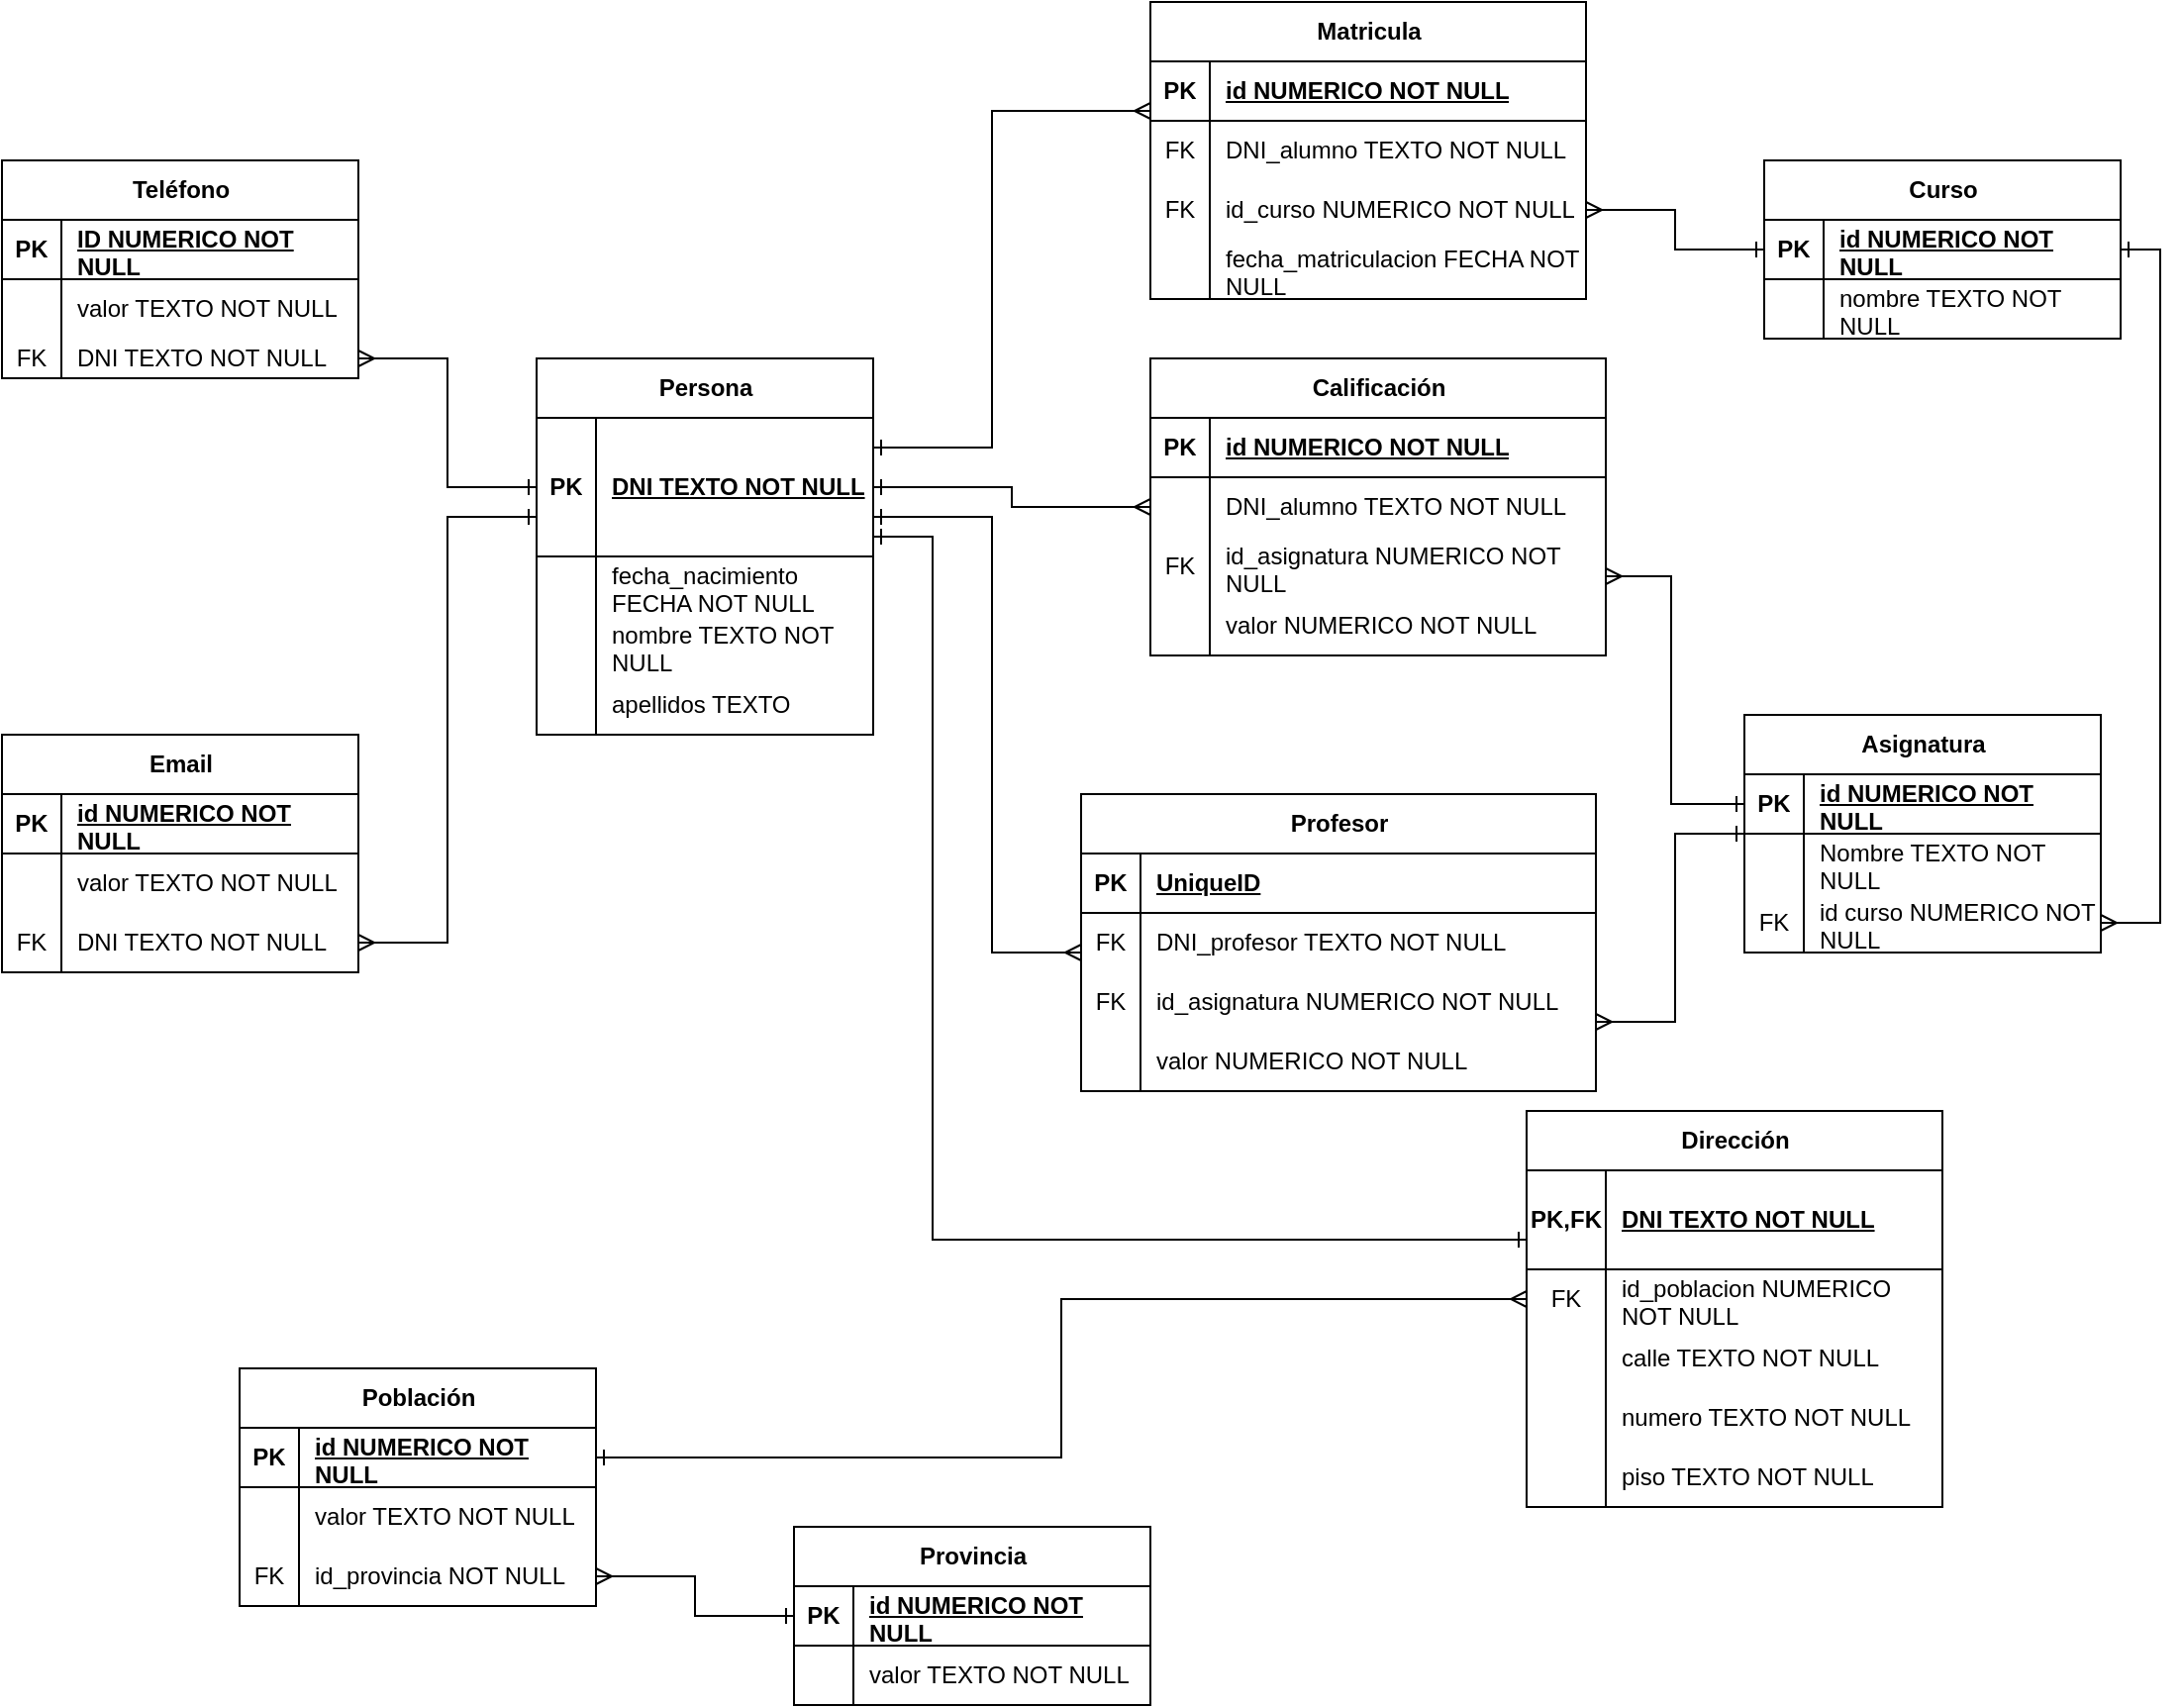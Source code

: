 <mxfile version="23.1.4" type="google">
  <diagram name="Pàgina-1" id="1iEWqrS3SpKNqaZQIR4n">
    <mxGraphModel grid="1" page="1" gridSize="10" guides="1" tooltips="1" connect="1" arrows="1" fold="1" pageScale="1" pageWidth="1169" pageHeight="1654" math="0" shadow="0">
      <root>
        <mxCell id="0" />
        <mxCell id="1" parent="0" />
        <mxCell id="Y_JMigy6bjbuMD9Wpj9m-1" value="Persona" style="shape=table;startSize=30;container=1;collapsible=1;childLayout=tableLayout;fixedRows=1;rowLines=0;fontStyle=1;align=center;resizeLast=1;html=1;" vertex="1" parent="1">
          <mxGeometry x="330" y="210" width="170" height="190" as="geometry" />
        </mxCell>
        <mxCell id="Y_JMigy6bjbuMD9Wpj9m-2" value="" style="shape=tableRow;horizontal=0;startSize=0;swimlaneHead=0;swimlaneBody=0;fillColor=none;collapsible=0;dropTarget=0;points=[[0,0.5],[1,0.5]];portConstraint=eastwest;top=0;left=0;right=0;bottom=1;" vertex="1" parent="Y_JMigy6bjbuMD9Wpj9m-1">
          <mxGeometry y="30" width="170" height="70" as="geometry" />
        </mxCell>
        <mxCell id="Y_JMigy6bjbuMD9Wpj9m-3" value="PK" style="shape=partialRectangle;connectable=0;fillColor=none;top=0;left=0;bottom=0;right=0;fontStyle=1;overflow=hidden;whiteSpace=wrap;html=1;" vertex="1" parent="Y_JMigy6bjbuMD9Wpj9m-2">
          <mxGeometry width="30" height="70" as="geometry">
            <mxRectangle width="30" height="70" as="alternateBounds" />
          </mxGeometry>
        </mxCell>
        <mxCell id="Y_JMigy6bjbuMD9Wpj9m-4" value="DNI TEXTO NOT NULL" style="shape=partialRectangle;connectable=0;fillColor=none;top=0;left=0;bottom=0;right=0;align=left;spacingLeft=6;fontStyle=5;overflow=hidden;whiteSpace=wrap;html=1;" vertex="1" parent="Y_JMigy6bjbuMD9Wpj9m-2">
          <mxGeometry x="30" width="140" height="70" as="geometry">
            <mxRectangle width="140" height="70" as="alternateBounds" />
          </mxGeometry>
        </mxCell>
        <mxCell id="Y_JMigy6bjbuMD9Wpj9m-5" value="" style="shape=tableRow;horizontal=0;startSize=0;swimlaneHead=0;swimlaneBody=0;fillColor=none;collapsible=0;dropTarget=0;points=[[0,0.5],[1,0.5]];portConstraint=eastwest;top=0;left=0;right=0;bottom=0;" vertex="1" parent="Y_JMigy6bjbuMD9Wpj9m-1">
          <mxGeometry y="100" width="170" height="30" as="geometry" />
        </mxCell>
        <mxCell id="Y_JMigy6bjbuMD9Wpj9m-6" value="" style="shape=partialRectangle;connectable=0;fillColor=none;top=0;left=0;bottom=0;right=0;editable=1;overflow=hidden;whiteSpace=wrap;html=1;" vertex="1" parent="Y_JMigy6bjbuMD9Wpj9m-5">
          <mxGeometry width="30" height="30" as="geometry">
            <mxRectangle width="30" height="30" as="alternateBounds" />
          </mxGeometry>
        </mxCell>
        <mxCell id="Y_JMigy6bjbuMD9Wpj9m-7" value="fecha_nacimiento FECHA NOT NULL" style="shape=partialRectangle;connectable=0;fillColor=none;top=0;left=0;bottom=0;right=0;align=left;spacingLeft=6;overflow=hidden;whiteSpace=wrap;html=1;" vertex="1" parent="Y_JMigy6bjbuMD9Wpj9m-5">
          <mxGeometry x="30" width="140" height="30" as="geometry">
            <mxRectangle width="140" height="30" as="alternateBounds" />
          </mxGeometry>
        </mxCell>
        <mxCell id="Y_JMigy6bjbuMD9Wpj9m-8" value="" style="shape=tableRow;horizontal=0;startSize=0;swimlaneHead=0;swimlaneBody=0;fillColor=none;collapsible=0;dropTarget=0;points=[[0,0.5],[1,0.5]];portConstraint=eastwest;top=0;left=0;right=0;bottom=0;" vertex="1" parent="Y_JMigy6bjbuMD9Wpj9m-1">
          <mxGeometry y="130" width="170" height="30" as="geometry" />
        </mxCell>
        <mxCell id="Y_JMigy6bjbuMD9Wpj9m-9" value="" style="shape=partialRectangle;connectable=0;fillColor=none;top=0;left=0;bottom=0;right=0;editable=1;overflow=hidden;whiteSpace=wrap;html=1;" vertex="1" parent="Y_JMigy6bjbuMD9Wpj9m-8">
          <mxGeometry width="30" height="30" as="geometry">
            <mxRectangle width="30" height="30" as="alternateBounds" />
          </mxGeometry>
        </mxCell>
        <mxCell id="Y_JMigy6bjbuMD9Wpj9m-10" value="nombre TEXTO NOT NULL" style="shape=partialRectangle;connectable=0;fillColor=none;top=0;left=0;bottom=0;right=0;align=left;spacingLeft=6;overflow=hidden;whiteSpace=wrap;html=1;" vertex="1" parent="Y_JMigy6bjbuMD9Wpj9m-8">
          <mxGeometry x="30" width="140" height="30" as="geometry">
            <mxRectangle width="140" height="30" as="alternateBounds" />
          </mxGeometry>
        </mxCell>
        <mxCell id="Y_JMigy6bjbuMD9Wpj9m-37" value="" style="shape=tableRow;horizontal=0;startSize=0;swimlaneHead=0;swimlaneBody=0;fillColor=none;collapsible=0;dropTarget=0;points=[[0,0.5],[1,0.5]];portConstraint=eastwest;top=0;left=0;right=0;bottom=0;" vertex="1" parent="Y_JMigy6bjbuMD9Wpj9m-1">
          <mxGeometry y="160" width="170" height="30" as="geometry" />
        </mxCell>
        <mxCell id="Y_JMigy6bjbuMD9Wpj9m-38" value="" style="shape=partialRectangle;connectable=0;fillColor=none;top=0;left=0;bottom=0;right=0;editable=1;overflow=hidden;whiteSpace=wrap;html=1;" vertex="1" parent="Y_JMigy6bjbuMD9Wpj9m-37">
          <mxGeometry width="30" height="30" as="geometry">
            <mxRectangle width="30" height="30" as="alternateBounds" />
          </mxGeometry>
        </mxCell>
        <mxCell id="Y_JMigy6bjbuMD9Wpj9m-39" value="apellidos TEXTO" style="shape=partialRectangle;connectable=0;fillColor=none;top=0;left=0;bottom=0;right=0;align=left;spacingLeft=6;overflow=hidden;whiteSpace=wrap;html=1;" vertex="1" parent="Y_JMigy6bjbuMD9Wpj9m-37">
          <mxGeometry x="30" width="140" height="30" as="geometry">
            <mxRectangle width="140" height="30" as="alternateBounds" />
          </mxGeometry>
        </mxCell>
        <mxCell id="Y_JMigy6bjbuMD9Wpj9m-149" style="edgeStyle=orthogonalEdgeStyle;rounded=0;orthogonalLoop=1;jettySize=auto;html=1;exitX=1;exitY=0.5;exitDx=0;exitDy=0;" edge="1" parent="Y_JMigy6bjbuMD9Wpj9m-1" source="Y_JMigy6bjbuMD9Wpj9m-2" target="Y_JMigy6bjbuMD9Wpj9m-2">
          <mxGeometry relative="1" as="geometry" />
        </mxCell>
        <mxCell id="Y_JMigy6bjbuMD9Wpj9m-14" value="Curso" style="shape=table;startSize=30;container=1;collapsible=1;childLayout=tableLayout;fixedRows=1;rowLines=0;fontStyle=1;align=center;resizeLast=1;html=1;" vertex="1" parent="1">
          <mxGeometry x="950" y="110" width="180" height="90" as="geometry" />
        </mxCell>
        <mxCell id="Y_JMigy6bjbuMD9Wpj9m-15" value="" style="shape=tableRow;horizontal=0;startSize=0;swimlaneHead=0;swimlaneBody=0;fillColor=none;collapsible=0;dropTarget=0;points=[[0,0.5],[1,0.5]];portConstraint=eastwest;top=0;left=0;right=0;bottom=1;" vertex="1" parent="Y_JMigy6bjbuMD9Wpj9m-14">
          <mxGeometry y="30" width="180" height="30" as="geometry" />
        </mxCell>
        <mxCell id="Y_JMigy6bjbuMD9Wpj9m-16" value="PK" style="shape=partialRectangle;connectable=0;fillColor=none;top=0;left=0;bottom=0;right=0;fontStyle=1;overflow=hidden;whiteSpace=wrap;html=1;" vertex="1" parent="Y_JMigy6bjbuMD9Wpj9m-15">
          <mxGeometry width="30" height="30" as="geometry">
            <mxRectangle width="30" height="30" as="alternateBounds" />
          </mxGeometry>
        </mxCell>
        <mxCell id="Y_JMigy6bjbuMD9Wpj9m-17" value="id NUMERICO NOT NULL" style="shape=partialRectangle;connectable=0;fillColor=none;top=0;left=0;bottom=0;right=0;align=left;spacingLeft=6;fontStyle=5;overflow=hidden;whiteSpace=wrap;html=1;" vertex="1" parent="Y_JMigy6bjbuMD9Wpj9m-15">
          <mxGeometry x="30" width="150" height="30" as="geometry">
            <mxRectangle width="150" height="30" as="alternateBounds" />
          </mxGeometry>
        </mxCell>
        <mxCell id="Y_JMigy6bjbuMD9Wpj9m-18" value="" style="shape=tableRow;horizontal=0;startSize=0;swimlaneHead=0;swimlaneBody=0;fillColor=none;collapsible=0;dropTarget=0;points=[[0,0.5],[1,0.5]];portConstraint=eastwest;top=0;left=0;right=0;bottom=0;" vertex="1" parent="Y_JMigy6bjbuMD9Wpj9m-14">
          <mxGeometry y="60" width="180" height="30" as="geometry" />
        </mxCell>
        <mxCell id="Y_JMigy6bjbuMD9Wpj9m-19" value="" style="shape=partialRectangle;connectable=0;fillColor=none;top=0;left=0;bottom=0;right=0;editable=1;overflow=hidden;whiteSpace=wrap;html=1;" vertex="1" parent="Y_JMigy6bjbuMD9Wpj9m-18">
          <mxGeometry width="30" height="30" as="geometry">
            <mxRectangle width="30" height="30" as="alternateBounds" />
          </mxGeometry>
        </mxCell>
        <mxCell id="Y_JMigy6bjbuMD9Wpj9m-20" value="nombre TEXTO NOT NULL" style="shape=partialRectangle;connectable=0;fillColor=none;top=0;left=0;bottom=0;right=0;align=left;spacingLeft=6;overflow=hidden;whiteSpace=wrap;html=1;" vertex="1" parent="Y_JMigy6bjbuMD9Wpj9m-18">
          <mxGeometry x="30" width="150" height="30" as="geometry">
            <mxRectangle width="150" height="30" as="alternateBounds" />
          </mxGeometry>
        </mxCell>
        <mxCell id="Y_JMigy6bjbuMD9Wpj9m-159" style="edgeStyle=orthogonalEdgeStyle;rounded=0;orthogonalLoop=1;jettySize=auto;html=1;exitX=1;exitY=0.5;exitDx=0;exitDy=0;" edge="1" parent="Y_JMigy6bjbuMD9Wpj9m-14" source="Y_JMigy6bjbuMD9Wpj9m-15" target="Y_JMigy6bjbuMD9Wpj9m-15">
          <mxGeometry relative="1" as="geometry" />
        </mxCell>
        <mxCell id="Y_JMigy6bjbuMD9Wpj9m-52" value="Email" style="shape=table;startSize=30;container=1;collapsible=1;childLayout=tableLayout;fixedRows=1;rowLines=0;fontStyle=1;align=center;resizeLast=1;html=1;" vertex="1" parent="1">
          <mxGeometry x="60" y="400" width="180" height="120" as="geometry" />
        </mxCell>
        <mxCell id="Y_JMigy6bjbuMD9Wpj9m-53" value="" style="shape=tableRow;horizontal=0;startSize=0;swimlaneHead=0;swimlaneBody=0;fillColor=none;collapsible=0;dropTarget=0;points=[[0,0.5],[1,0.5]];portConstraint=eastwest;top=0;left=0;right=0;bottom=1;" vertex="1" parent="Y_JMigy6bjbuMD9Wpj9m-52">
          <mxGeometry y="30" width="180" height="30" as="geometry" />
        </mxCell>
        <mxCell id="Y_JMigy6bjbuMD9Wpj9m-54" value="PK" style="shape=partialRectangle;connectable=0;fillColor=none;top=0;left=0;bottom=0;right=0;fontStyle=1;overflow=hidden;whiteSpace=wrap;html=1;" vertex="1" parent="Y_JMigy6bjbuMD9Wpj9m-53">
          <mxGeometry width="30" height="30" as="geometry">
            <mxRectangle width="30" height="30" as="alternateBounds" />
          </mxGeometry>
        </mxCell>
        <mxCell id="Y_JMigy6bjbuMD9Wpj9m-55" value="id NUMERICO NOT NULL" style="shape=partialRectangle;connectable=0;fillColor=none;top=0;left=0;bottom=0;right=0;align=left;spacingLeft=6;fontStyle=5;overflow=hidden;whiteSpace=wrap;html=1;" vertex="1" parent="Y_JMigy6bjbuMD9Wpj9m-53">
          <mxGeometry x="30" width="150" height="30" as="geometry">
            <mxRectangle width="150" height="30" as="alternateBounds" />
          </mxGeometry>
        </mxCell>
        <mxCell id="Y_JMigy6bjbuMD9Wpj9m-56" value="" style="shape=tableRow;horizontal=0;startSize=0;swimlaneHead=0;swimlaneBody=0;fillColor=none;collapsible=0;dropTarget=0;points=[[0,0.5],[1,0.5]];portConstraint=eastwest;top=0;left=0;right=0;bottom=0;" vertex="1" parent="Y_JMigy6bjbuMD9Wpj9m-52">
          <mxGeometry y="60" width="180" height="30" as="geometry" />
        </mxCell>
        <mxCell id="Y_JMigy6bjbuMD9Wpj9m-57" value="" style="shape=partialRectangle;connectable=0;fillColor=none;top=0;left=0;bottom=0;right=0;editable=1;overflow=hidden;whiteSpace=wrap;html=1;" vertex="1" parent="Y_JMigy6bjbuMD9Wpj9m-56">
          <mxGeometry width="30" height="30" as="geometry">
            <mxRectangle width="30" height="30" as="alternateBounds" />
          </mxGeometry>
        </mxCell>
        <mxCell id="Y_JMigy6bjbuMD9Wpj9m-58" value="valor TEXTO NOT NULL" style="shape=partialRectangle;connectable=0;fillColor=none;top=0;left=0;bottom=0;right=0;align=left;spacingLeft=6;overflow=hidden;whiteSpace=wrap;html=1;" vertex="1" parent="Y_JMigy6bjbuMD9Wpj9m-56">
          <mxGeometry x="30" width="150" height="30" as="geometry">
            <mxRectangle width="150" height="30" as="alternateBounds" />
          </mxGeometry>
        </mxCell>
        <mxCell id="Y_JMigy6bjbuMD9Wpj9m-59" value="" style="shape=tableRow;horizontal=0;startSize=0;swimlaneHead=0;swimlaneBody=0;fillColor=none;collapsible=0;dropTarget=0;points=[[0,0.5],[1,0.5]];portConstraint=eastwest;top=0;left=0;right=0;bottom=0;" vertex="1" parent="Y_JMigy6bjbuMD9Wpj9m-52">
          <mxGeometry y="90" width="180" height="30" as="geometry" />
        </mxCell>
        <mxCell id="Y_JMigy6bjbuMD9Wpj9m-60" value="FK" style="shape=partialRectangle;connectable=0;fillColor=none;top=0;left=0;bottom=0;right=0;editable=1;overflow=hidden;whiteSpace=wrap;html=1;" vertex="1" parent="Y_JMigy6bjbuMD9Wpj9m-59">
          <mxGeometry width="30" height="30" as="geometry">
            <mxRectangle width="30" height="30" as="alternateBounds" />
          </mxGeometry>
        </mxCell>
        <mxCell id="Y_JMigy6bjbuMD9Wpj9m-61" value="DNI TEXTO NOT NULL" style="shape=partialRectangle;connectable=0;fillColor=none;top=0;left=0;bottom=0;right=0;align=left;spacingLeft=6;overflow=hidden;whiteSpace=wrap;html=1;" vertex="1" parent="Y_JMigy6bjbuMD9Wpj9m-59">
          <mxGeometry x="30" width="150" height="30" as="geometry">
            <mxRectangle width="150" height="30" as="alternateBounds" />
          </mxGeometry>
        </mxCell>
        <mxCell id="Y_JMigy6bjbuMD9Wpj9m-65" value="Población" style="shape=table;startSize=30;container=1;collapsible=1;childLayout=tableLayout;fixedRows=1;rowLines=0;fontStyle=1;align=center;resizeLast=1;html=1;" vertex="1" parent="1">
          <mxGeometry x="180" y="720" width="180" height="120" as="geometry" />
        </mxCell>
        <mxCell id="Y_JMigy6bjbuMD9Wpj9m-66" value="" style="shape=tableRow;horizontal=0;startSize=0;swimlaneHead=0;swimlaneBody=0;fillColor=none;collapsible=0;dropTarget=0;points=[[0,0.5],[1,0.5]];portConstraint=eastwest;top=0;left=0;right=0;bottom=1;" vertex="1" parent="Y_JMigy6bjbuMD9Wpj9m-65">
          <mxGeometry y="30" width="180" height="30" as="geometry" />
        </mxCell>
        <mxCell id="Y_JMigy6bjbuMD9Wpj9m-67" value="PK" style="shape=partialRectangle;connectable=0;fillColor=none;top=0;left=0;bottom=0;right=0;fontStyle=1;overflow=hidden;whiteSpace=wrap;html=1;" vertex="1" parent="Y_JMigy6bjbuMD9Wpj9m-66">
          <mxGeometry width="30" height="30" as="geometry">
            <mxRectangle width="30" height="30" as="alternateBounds" />
          </mxGeometry>
        </mxCell>
        <mxCell id="Y_JMigy6bjbuMD9Wpj9m-68" value="id NUMERICO NOT NULL" style="shape=partialRectangle;connectable=0;fillColor=none;top=0;left=0;bottom=0;right=0;align=left;spacingLeft=6;fontStyle=5;overflow=hidden;whiteSpace=wrap;html=1;" vertex="1" parent="Y_JMigy6bjbuMD9Wpj9m-66">
          <mxGeometry x="30" width="150" height="30" as="geometry">
            <mxRectangle width="150" height="30" as="alternateBounds" />
          </mxGeometry>
        </mxCell>
        <mxCell id="Y_JMigy6bjbuMD9Wpj9m-69" value="" style="shape=tableRow;horizontal=0;startSize=0;swimlaneHead=0;swimlaneBody=0;fillColor=none;collapsible=0;dropTarget=0;points=[[0,0.5],[1,0.5]];portConstraint=eastwest;top=0;left=0;right=0;bottom=0;" vertex="1" parent="Y_JMigy6bjbuMD9Wpj9m-65">
          <mxGeometry y="60" width="180" height="30" as="geometry" />
        </mxCell>
        <mxCell id="Y_JMigy6bjbuMD9Wpj9m-70" value="" style="shape=partialRectangle;connectable=0;fillColor=none;top=0;left=0;bottom=0;right=0;editable=1;overflow=hidden;whiteSpace=wrap;html=1;" vertex="1" parent="Y_JMigy6bjbuMD9Wpj9m-69">
          <mxGeometry width="30" height="30" as="geometry">
            <mxRectangle width="30" height="30" as="alternateBounds" />
          </mxGeometry>
        </mxCell>
        <mxCell id="Y_JMigy6bjbuMD9Wpj9m-71" value="valor TEXTO NOT NULL" style="shape=partialRectangle;connectable=0;fillColor=none;top=0;left=0;bottom=0;right=0;align=left;spacingLeft=6;overflow=hidden;whiteSpace=wrap;html=1;" vertex="1" parent="Y_JMigy6bjbuMD9Wpj9m-69">
          <mxGeometry x="30" width="150" height="30" as="geometry">
            <mxRectangle width="150" height="30" as="alternateBounds" />
          </mxGeometry>
        </mxCell>
        <mxCell id="Y_JMigy6bjbuMD9Wpj9m-72" value="" style="shape=tableRow;horizontal=0;startSize=0;swimlaneHead=0;swimlaneBody=0;fillColor=none;collapsible=0;dropTarget=0;points=[[0,0.5],[1,0.5]];portConstraint=eastwest;top=0;left=0;right=0;bottom=0;" vertex="1" parent="Y_JMigy6bjbuMD9Wpj9m-65">
          <mxGeometry y="90" width="180" height="30" as="geometry" />
        </mxCell>
        <mxCell id="Y_JMigy6bjbuMD9Wpj9m-73" value="FK" style="shape=partialRectangle;connectable=0;fillColor=none;top=0;left=0;bottom=0;right=0;editable=1;overflow=hidden;whiteSpace=wrap;html=1;" vertex="1" parent="Y_JMigy6bjbuMD9Wpj9m-72">
          <mxGeometry width="30" height="30" as="geometry">
            <mxRectangle width="30" height="30" as="alternateBounds" />
          </mxGeometry>
        </mxCell>
        <mxCell id="Y_JMigy6bjbuMD9Wpj9m-74" value="id_provincia NOT NULL" style="shape=partialRectangle;connectable=0;fillColor=none;top=0;left=0;bottom=0;right=0;align=left;spacingLeft=6;overflow=hidden;whiteSpace=wrap;html=1;" vertex="1" parent="Y_JMigy6bjbuMD9Wpj9m-72">
          <mxGeometry x="30" width="150" height="30" as="geometry">
            <mxRectangle width="150" height="30" as="alternateBounds" />
          </mxGeometry>
        </mxCell>
        <mxCell id="Y_JMigy6bjbuMD9Wpj9m-78" value="Asignatura" style="shape=table;startSize=30;container=1;collapsible=1;childLayout=tableLayout;fixedRows=1;rowLines=0;fontStyle=1;align=center;resizeLast=1;html=1;" vertex="1" parent="1">
          <mxGeometry x="940" y="390" width="180" height="120" as="geometry" />
        </mxCell>
        <mxCell id="Y_JMigy6bjbuMD9Wpj9m-79" value="" style="shape=tableRow;horizontal=0;startSize=0;swimlaneHead=0;swimlaneBody=0;fillColor=none;collapsible=0;dropTarget=0;points=[[0,0.5],[1,0.5]];portConstraint=eastwest;top=0;left=0;right=0;bottom=1;" vertex="1" parent="Y_JMigy6bjbuMD9Wpj9m-78">
          <mxGeometry y="30" width="180" height="30" as="geometry" />
        </mxCell>
        <mxCell id="Y_JMigy6bjbuMD9Wpj9m-80" value="PK" style="shape=partialRectangle;connectable=0;fillColor=none;top=0;left=0;bottom=0;right=0;fontStyle=1;overflow=hidden;whiteSpace=wrap;html=1;" vertex="1" parent="Y_JMigy6bjbuMD9Wpj9m-79">
          <mxGeometry width="30" height="30" as="geometry">
            <mxRectangle width="30" height="30" as="alternateBounds" />
          </mxGeometry>
        </mxCell>
        <mxCell id="Y_JMigy6bjbuMD9Wpj9m-81" value="id NUMERICO NOT NULL" style="shape=partialRectangle;connectable=0;fillColor=none;top=0;left=0;bottom=0;right=0;align=left;spacingLeft=6;fontStyle=5;overflow=hidden;whiteSpace=wrap;html=1;" vertex="1" parent="Y_JMigy6bjbuMD9Wpj9m-79">
          <mxGeometry x="30" width="150" height="30" as="geometry">
            <mxRectangle width="150" height="30" as="alternateBounds" />
          </mxGeometry>
        </mxCell>
        <mxCell id="Y_JMigy6bjbuMD9Wpj9m-82" value="" style="shape=tableRow;horizontal=0;startSize=0;swimlaneHead=0;swimlaneBody=0;fillColor=none;collapsible=0;dropTarget=0;points=[[0,0.5],[1,0.5]];portConstraint=eastwest;top=0;left=0;right=0;bottom=0;" vertex="1" parent="Y_JMigy6bjbuMD9Wpj9m-78">
          <mxGeometry y="60" width="180" height="30" as="geometry" />
        </mxCell>
        <mxCell id="Y_JMigy6bjbuMD9Wpj9m-83" value="" style="shape=partialRectangle;connectable=0;fillColor=none;top=0;left=0;bottom=0;right=0;editable=1;overflow=hidden;whiteSpace=wrap;html=1;" vertex="1" parent="Y_JMigy6bjbuMD9Wpj9m-82">
          <mxGeometry width="30" height="30" as="geometry">
            <mxRectangle width="30" height="30" as="alternateBounds" />
          </mxGeometry>
        </mxCell>
        <mxCell id="Y_JMigy6bjbuMD9Wpj9m-84" value="Nombre TEXTO NOT NULL" style="shape=partialRectangle;connectable=0;fillColor=none;top=0;left=0;bottom=0;right=0;align=left;spacingLeft=6;overflow=hidden;whiteSpace=wrap;html=1;" vertex="1" parent="Y_JMigy6bjbuMD9Wpj9m-82">
          <mxGeometry x="30" width="150" height="30" as="geometry">
            <mxRectangle width="150" height="30" as="alternateBounds" />
          </mxGeometry>
        </mxCell>
        <mxCell id="Y_JMigy6bjbuMD9Wpj9m-85" value="" style="shape=tableRow;horizontal=0;startSize=0;swimlaneHead=0;swimlaneBody=0;fillColor=none;collapsible=0;dropTarget=0;points=[[0,0.5],[1,0.5]];portConstraint=eastwest;top=0;left=0;right=0;bottom=0;" vertex="1" parent="Y_JMigy6bjbuMD9Wpj9m-78">
          <mxGeometry y="90" width="180" height="30" as="geometry" />
        </mxCell>
        <mxCell id="Y_JMigy6bjbuMD9Wpj9m-86" value="FK" style="shape=partialRectangle;connectable=0;fillColor=none;top=0;left=0;bottom=0;right=0;editable=1;overflow=hidden;whiteSpace=wrap;html=1;" vertex="1" parent="Y_JMigy6bjbuMD9Wpj9m-85">
          <mxGeometry width="30" height="30" as="geometry">
            <mxRectangle width="30" height="30" as="alternateBounds" />
          </mxGeometry>
        </mxCell>
        <mxCell id="Y_JMigy6bjbuMD9Wpj9m-87" value="id curso NUMERICO NOT NULL" style="shape=partialRectangle;connectable=0;fillColor=none;top=0;left=0;bottom=0;right=0;align=left;spacingLeft=6;overflow=hidden;whiteSpace=wrap;html=1;" vertex="1" parent="Y_JMigy6bjbuMD9Wpj9m-85">
          <mxGeometry x="30" width="150" height="30" as="geometry">
            <mxRectangle width="150" height="30" as="alternateBounds" />
          </mxGeometry>
        </mxCell>
        <mxCell id="Y_JMigy6bjbuMD9Wpj9m-91" value="Profesor" style="shape=table;startSize=30;container=1;collapsible=1;childLayout=tableLayout;fixedRows=1;rowLines=0;fontStyle=1;align=center;resizeLast=1;html=1;" vertex="1" parent="1">
          <mxGeometry x="605" y="430" width="260" height="150" as="geometry" />
        </mxCell>
        <mxCell id="Y_JMigy6bjbuMD9Wpj9m-92" value="" style="shape=tableRow;horizontal=0;startSize=0;swimlaneHead=0;swimlaneBody=0;fillColor=none;collapsible=0;dropTarget=0;points=[[0,0.5],[1,0.5]];portConstraint=eastwest;top=0;left=0;right=0;bottom=1;" vertex="1" parent="Y_JMigy6bjbuMD9Wpj9m-91">
          <mxGeometry y="30" width="260" height="30" as="geometry" />
        </mxCell>
        <mxCell id="Y_JMigy6bjbuMD9Wpj9m-93" value="PK" style="shape=partialRectangle;connectable=0;fillColor=none;top=0;left=0;bottom=0;right=0;fontStyle=1;overflow=hidden;whiteSpace=wrap;html=1;" vertex="1" parent="Y_JMigy6bjbuMD9Wpj9m-92">
          <mxGeometry width="30" height="30" as="geometry">
            <mxRectangle width="30" height="30" as="alternateBounds" />
          </mxGeometry>
        </mxCell>
        <mxCell id="Y_JMigy6bjbuMD9Wpj9m-94" value="UniqueID" style="shape=partialRectangle;connectable=0;fillColor=none;top=0;left=0;bottom=0;right=0;align=left;spacingLeft=6;fontStyle=5;overflow=hidden;whiteSpace=wrap;html=1;" vertex="1" parent="Y_JMigy6bjbuMD9Wpj9m-92">
          <mxGeometry x="30" width="230" height="30" as="geometry">
            <mxRectangle width="230" height="30" as="alternateBounds" />
          </mxGeometry>
        </mxCell>
        <mxCell id="Y_JMigy6bjbuMD9Wpj9m-95" value="" style="shape=tableRow;horizontal=0;startSize=0;swimlaneHead=0;swimlaneBody=0;fillColor=none;collapsible=0;dropTarget=0;points=[[0,0.5],[1,0.5]];portConstraint=eastwest;top=0;left=0;right=0;bottom=0;" vertex="1" parent="Y_JMigy6bjbuMD9Wpj9m-91">
          <mxGeometry y="60" width="260" height="30" as="geometry" />
        </mxCell>
        <mxCell id="Y_JMigy6bjbuMD9Wpj9m-96" value="FK" style="shape=partialRectangle;connectable=0;fillColor=none;top=0;left=0;bottom=0;right=0;editable=1;overflow=hidden;whiteSpace=wrap;html=1;" vertex="1" parent="Y_JMigy6bjbuMD9Wpj9m-95">
          <mxGeometry width="30" height="30" as="geometry">
            <mxRectangle width="30" height="30" as="alternateBounds" />
          </mxGeometry>
        </mxCell>
        <mxCell id="Y_JMigy6bjbuMD9Wpj9m-97" value="DNI_profesor TEXTO NOT NULL" style="shape=partialRectangle;connectable=0;fillColor=none;top=0;left=0;bottom=0;right=0;align=left;spacingLeft=6;overflow=hidden;whiteSpace=wrap;html=1;" vertex="1" parent="Y_JMigy6bjbuMD9Wpj9m-95">
          <mxGeometry x="30" width="230" height="30" as="geometry">
            <mxRectangle width="230" height="30" as="alternateBounds" />
          </mxGeometry>
        </mxCell>
        <mxCell id="Y_JMigy6bjbuMD9Wpj9m-98" value="" style="shape=tableRow;horizontal=0;startSize=0;swimlaneHead=0;swimlaneBody=0;fillColor=none;collapsible=0;dropTarget=0;points=[[0,0.5],[1,0.5]];portConstraint=eastwest;top=0;left=0;right=0;bottom=0;" vertex="1" parent="Y_JMigy6bjbuMD9Wpj9m-91">
          <mxGeometry y="90" width="260" height="30" as="geometry" />
        </mxCell>
        <mxCell id="Y_JMigy6bjbuMD9Wpj9m-99" value="FK" style="shape=partialRectangle;connectable=0;fillColor=none;top=0;left=0;bottom=0;right=0;editable=1;overflow=hidden;whiteSpace=wrap;html=1;" vertex="1" parent="Y_JMigy6bjbuMD9Wpj9m-98">
          <mxGeometry width="30" height="30" as="geometry">
            <mxRectangle width="30" height="30" as="alternateBounds" />
          </mxGeometry>
        </mxCell>
        <mxCell id="Y_JMigy6bjbuMD9Wpj9m-100" value="id_asignatura NUMERICO NOT NULL" style="shape=partialRectangle;connectable=0;fillColor=none;top=0;left=0;bottom=0;right=0;align=left;spacingLeft=6;overflow=hidden;whiteSpace=wrap;html=1;" vertex="1" parent="Y_JMigy6bjbuMD9Wpj9m-98">
          <mxGeometry x="30" width="230" height="30" as="geometry">
            <mxRectangle width="230" height="30" as="alternateBounds" />
          </mxGeometry>
        </mxCell>
        <mxCell id="KfCwbS8nGruK9fstk0P_-20" value="" style="shape=tableRow;horizontal=0;startSize=0;swimlaneHead=0;swimlaneBody=0;fillColor=none;collapsible=0;dropTarget=0;points=[[0,0.5],[1,0.5]];portConstraint=eastwest;top=0;left=0;right=0;bottom=0;" vertex="1" parent="Y_JMigy6bjbuMD9Wpj9m-91">
          <mxGeometry y="120" width="260" height="30" as="geometry" />
        </mxCell>
        <mxCell id="KfCwbS8nGruK9fstk0P_-21" value="" style="shape=partialRectangle;connectable=0;fillColor=none;top=0;left=0;bottom=0;right=0;editable=1;overflow=hidden;whiteSpace=wrap;html=1;" vertex="1" parent="KfCwbS8nGruK9fstk0P_-20">
          <mxGeometry width="30" height="30" as="geometry">
            <mxRectangle width="30" height="30" as="alternateBounds" />
          </mxGeometry>
        </mxCell>
        <mxCell id="KfCwbS8nGruK9fstk0P_-22" value="valor NUMERICO NOT NULL" style="shape=partialRectangle;connectable=0;fillColor=none;top=0;left=0;bottom=0;right=0;align=left;spacingLeft=6;overflow=hidden;whiteSpace=wrap;html=1;" vertex="1" parent="KfCwbS8nGruK9fstk0P_-20">
          <mxGeometry x="30" width="230" height="30" as="geometry">
            <mxRectangle width="230" height="30" as="alternateBounds" />
          </mxGeometry>
        </mxCell>
        <mxCell id="Y_JMigy6bjbuMD9Wpj9m-105" value="Matricula" style="shape=table;startSize=30;container=1;collapsible=1;childLayout=tableLayout;fixedRows=1;rowLines=0;fontStyle=1;align=center;resizeLast=1;html=1;" vertex="1" parent="1">
          <mxGeometry x="640" y="30" width="220" height="150" as="geometry" />
        </mxCell>
        <mxCell id="Y_JMigy6bjbuMD9Wpj9m-106" value="" style="shape=tableRow;horizontal=0;startSize=0;swimlaneHead=0;swimlaneBody=0;fillColor=none;collapsible=0;dropTarget=0;points=[[0,0.5],[1,0.5]];portConstraint=eastwest;top=0;left=0;right=0;bottom=1;" vertex="1" parent="Y_JMigy6bjbuMD9Wpj9m-105">
          <mxGeometry y="30" width="220" height="30" as="geometry" />
        </mxCell>
        <mxCell id="Y_JMigy6bjbuMD9Wpj9m-107" value="PK" style="shape=partialRectangle;connectable=0;fillColor=none;top=0;left=0;bottom=0;right=0;fontStyle=1;overflow=hidden;whiteSpace=wrap;html=1;" vertex="1" parent="Y_JMigy6bjbuMD9Wpj9m-106">
          <mxGeometry width="30" height="30" as="geometry">
            <mxRectangle width="30" height="30" as="alternateBounds" />
          </mxGeometry>
        </mxCell>
        <mxCell id="Y_JMigy6bjbuMD9Wpj9m-108" value="id NUMERICO NOT NULL" style="shape=partialRectangle;connectable=0;fillColor=none;top=0;left=0;bottom=0;right=0;align=left;spacingLeft=6;fontStyle=5;overflow=hidden;whiteSpace=wrap;html=1;" vertex="1" parent="Y_JMigy6bjbuMD9Wpj9m-106">
          <mxGeometry x="30" width="190" height="30" as="geometry">
            <mxRectangle width="190" height="30" as="alternateBounds" />
          </mxGeometry>
        </mxCell>
        <mxCell id="Y_JMigy6bjbuMD9Wpj9m-109" value="" style="shape=tableRow;horizontal=0;startSize=0;swimlaneHead=0;swimlaneBody=0;fillColor=none;collapsible=0;dropTarget=0;points=[[0,0.5],[1,0.5]];portConstraint=eastwest;top=0;left=0;right=0;bottom=0;" vertex="1" parent="Y_JMigy6bjbuMD9Wpj9m-105">
          <mxGeometry y="60" width="220" height="30" as="geometry" />
        </mxCell>
        <mxCell id="Y_JMigy6bjbuMD9Wpj9m-110" value="FK" style="shape=partialRectangle;connectable=0;fillColor=none;top=0;left=0;bottom=0;right=0;editable=1;overflow=hidden;whiteSpace=wrap;html=1;" vertex="1" parent="Y_JMigy6bjbuMD9Wpj9m-109">
          <mxGeometry width="30" height="30" as="geometry">
            <mxRectangle width="30" height="30" as="alternateBounds" />
          </mxGeometry>
        </mxCell>
        <mxCell id="Y_JMigy6bjbuMD9Wpj9m-111" value="DNI_alumno TEXTO NOT NULL" style="shape=partialRectangle;connectable=0;fillColor=none;top=0;left=0;bottom=0;right=0;align=left;spacingLeft=6;overflow=hidden;whiteSpace=wrap;html=1;" vertex="1" parent="Y_JMigy6bjbuMD9Wpj9m-109">
          <mxGeometry x="30" width="190" height="30" as="geometry">
            <mxRectangle width="190" height="30" as="alternateBounds" />
          </mxGeometry>
        </mxCell>
        <mxCell id="Y_JMigy6bjbuMD9Wpj9m-112" value="" style="shape=tableRow;horizontal=0;startSize=0;swimlaneHead=0;swimlaneBody=0;fillColor=none;collapsible=0;dropTarget=0;points=[[0,0.5],[1,0.5]];portConstraint=eastwest;top=0;left=0;right=0;bottom=0;" vertex="1" parent="Y_JMigy6bjbuMD9Wpj9m-105">
          <mxGeometry y="90" width="220" height="30" as="geometry" />
        </mxCell>
        <mxCell id="Y_JMigy6bjbuMD9Wpj9m-113" value="FK" style="shape=partialRectangle;connectable=0;fillColor=none;top=0;left=0;bottom=0;right=0;editable=1;overflow=hidden;whiteSpace=wrap;html=1;" vertex="1" parent="Y_JMigy6bjbuMD9Wpj9m-112">
          <mxGeometry width="30" height="30" as="geometry">
            <mxRectangle width="30" height="30" as="alternateBounds" />
          </mxGeometry>
        </mxCell>
        <mxCell id="Y_JMigy6bjbuMD9Wpj9m-114" value="id_curso NUMERICO NOT NULL" style="shape=partialRectangle;connectable=0;fillColor=none;top=0;left=0;bottom=0;right=0;align=left;spacingLeft=6;overflow=hidden;whiteSpace=wrap;html=1;" vertex="1" parent="Y_JMigy6bjbuMD9Wpj9m-112">
          <mxGeometry x="30" width="190" height="30" as="geometry">
            <mxRectangle width="190" height="30" as="alternateBounds" />
          </mxGeometry>
        </mxCell>
        <mxCell id="Y_JMigy6bjbuMD9Wpj9m-115" value="" style="shape=tableRow;horizontal=0;startSize=0;swimlaneHead=0;swimlaneBody=0;fillColor=none;collapsible=0;dropTarget=0;points=[[0,0.5],[1,0.5]];portConstraint=eastwest;top=0;left=0;right=0;bottom=0;" vertex="1" parent="Y_JMigy6bjbuMD9Wpj9m-105">
          <mxGeometry y="120" width="220" height="30" as="geometry" />
        </mxCell>
        <mxCell id="Y_JMigy6bjbuMD9Wpj9m-116" value="" style="shape=partialRectangle;connectable=0;fillColor=none;top=0;left=0;bottom=0;right=0;editable=1;overflow=hidden;whiteSpace=wrap;html=1;" vertex="1" parent="Y_JMigy6bjbuMD9Wpj9m-115">
          <mxGeometry width="30" height="30" as="geometry">
            <mxRectangle width="30" height="30" as="alternateBounds" />
          </mxGeometry>
        </mxCell>
        <mxCell id="Y_JMigy6bjbuMD9Wpj9m-117" value="fecha_matriculacion FECHA NOT NULL" style="shape=partialRectangle;connectable=0;fillColor=none;top=0;left=0;bottom=0;right=0;align=left;spacingLeft=6;overflow=hidden;whiteSpace=wrap;html=1;" vertex="1" parent="Y_JMigy6bjbuMD9Wpj9m-115">
          <mxGeometry x="30" width="190" height="30" as="geometry">
            <mxRectangle width="190" height="30" as="alternateBounds" />
          </mxGeometry>
        </mxCell>
        <mxCell id="Y_JMigy6bjbuMD9Wpj9m-121" value="Provincia" style="shape=table;startSize=30;container=1;collapsible=1;childLayout=tableLayout;fixedRows=1;rowLines=0;fontStyle=1;align=center;resizeLast=1;html=1;" vertex="1" parent="1">
          <mxGeometry x="460" y="800" width="180" height="90" as="geometry" />
        </mxCell>
        <mxCell id="Y_JMigy6bjbuMD9Wpj9m-122" value="" style="shape=tableRow;horizontal=0;startSize=0;swimlaneHead=0;swimlaneBody=0;fillColor=none;collapsible=0;dropTarget=0;points=[[0,0.5],[1,0.5]];portConstraint=eastwest;top=0;left=0;right=0;bottom=1;" vertex="1" parent="Y_JMigy6bjbuMD9Wpj9m-121">
          <mxGeometry y="30" width="180" height="30" as="geometry" />
        </mxCell>
        <mxCell id="Y_JMigy6bjbuMD9Wpj9m-123" value="PK" style="shape=partialRectangle;connectable=0;fillColor=none;top=0;left=0;bottom=0;right=0;fontStyle=1;overflow=hidden;whiteSpace=wrap;html=1;" vertex="1" parent="Y_JMigy6bjbuMD9Wpj9m-122">
          <mxGeometry width="30" height="30" as="geometry">
            <mxRectangle width="30" height="30" as="alternateBounds" />
          </mxGeometry>
        </mxCell>
        <mxCell id="Y_JMigy6bjbuMD9Wpj9m-124" value="id NUMERICO NOT NULL" style="shape=partialRectangle;connectable=0;fillColor=none;top=0;left=0;bottom=0;right=0;align=left;spacingLeft=6;fontStyle=5;overflow=hidden;whiteSpace=wrap;html=1;" vertex="1" parent="Y_JMigy6bjbuMD9Wpj9m-122">
          <mxGeometry x="30" width="150" height="30" as="geometry">
            <mxRectangle width="150" height="30" as="alternateBounds" />
          </mxGeometry>
        </mxCell>
        <mxCell id="Y_JMigy6bjbuMD9Wpj9m-125" value="" style="shape=tableRow;horizontal=0;startSize=0;swimlaneHead=0;swimlaneBody=0;fillColor=none;collapsible=0;dropTarget=0;points=[[0,0.5],[1,0.5]];portConstraint=eastwest;top=0;left=0;right=0;bottom=0;" vertex="1" parent="Y_JMigy6bjbuMD9Wpj9m-121">
          <mxGeometry y="60" width="180" height="30" as="geometry" />
        </mxCell>
        <mxCell id="Y_JMigy6bjbuMD9Wpj9m-126" value="" style="shape=partialRectangle;connectable=0;fillColor=none;top=0;left=0;bottom=0;right=0;editable=1;overflow=hidden;whiteSpace=wrap;html=1;" vertex="1" parent="Y_JMigy6bjbuMD9Wpj9m-125">
          <mxGeometry width="30" height="30" as="geometry">
            <mxRectangle width="30" height="30" as="alternateBounds" />
          </mxGeometry>
        </mxCell>
        <mxCell id="Y_JMigy6bjbuMD9Wpj9m-127" value="valor TEXTO NOT NULL" style="shape=partialRectangle;connectable=0;fillColor=none;top=0;left=0;bottom=0;right=0;align=left;spacingLeft=6;overflow=hidden;whiteSpace=wrap;html=1;" vertex="1" parent="Y_JMigy6bjbuMD9Wpj9m-125">
          <mxGeometry x="30" width="150" height="30" as="geometry">
            <mxRectangle width="150" height="30" as="alternateBounds" />
          </mxGeometry>
        </mxCell>
        <mxCell id="Y_JMigy6bjbuMD9Wpj9m-131" value="Dirección" style="shape=table;startSize=30;container=1;collapsible=1;childLayout=tableLayout;fixedRows=1;rowLines=0;fontStyle=1;align=center;resizeLast=1;html=1;" vertex="1" parent="1">
          <mxGeometry x="830" y="590" width="210" height="200" as="geometry" />
        </mxCell>
        <mxCell id="Y_JMigy6bjbuMD9Wpj9m-132" value="" style="shape=tableRow;horizontal=0;startSize=0;swimlaneHead=0;swimlaneBody=0;fillColor=none;collapsible=0;dropTarget=0;points=[[0,0.5],[1,0.5]];portConstraint=eastwest;top=0;left=0;right=0;bottom=1;" vertex="1" parent="Y_JMigy6bjbuMD9Wpj9m-131">
          <mxGeometry y="30" width="210" height="50" as="geometry" />
        </mxCell>
        <mxCell id="Y_JMigy6bjbuMD9Wpj9m-133" value="PK,FK" style="shape=partialRectangle;connectable=0;fillColor=none;top=0;left=0;bottom=0;right=0;fontStyle=1;overflow=hidden;whiteSpace=wrap;html=1;" vertex="1" parent="Y_JMigy6bjbuMD9Wpj9m-132">
          <mxGeometry width="40" height="50" as="geometry">
            <mxRectangle width="40" height="50" as="alternateBounds" />
          </mxGeometry>
        </mxCell>
        <mxCell id="Y_JMigy6bjbuMD9Wpj9m-134" value="DNI TEXTO NOT NULL" style="shape=partialRectangle;connectable=0;fillColor=none;top=0;left=0;bottom=0;right=0;align=left;spacingLeft=6;fontStyle=5;overflow=hidden;whiteSpace=wrap;html=1;" vertex="1" parent="Y_JMigy6bjbuMD9Wpj9m-132">
          <mxGeometry x="40" width="170" height="50" as="geometry">
            <mxRectangle width="170" height="50" as="alternateBounds" />
          </mxGeometry>
        </mxCell>
        <mxCell id="Y_JMigy6bjbuMD9Wpj9m-135" value="" style="shape=tableRow;horizontal=0;startSize=0;swimlaneHead=0;swimlaneBody=0;fillColor=none;collapsible=0;dropTarget=0;points=[[0,0.5],[1,0.5]];portConstraint=eastwest;top=0;left=0;right=0;bottom=0;" vertex="1" parent="Y_JMigy6bjbuMD9Wpj9m-131">
          <mxGeometry y="80" width="210" height="30" as="geometry" />
        </mxCell>
        <mxCell id="Y_JMigy6bjbuMD9Wpj9m-136" value="FK" style="shape=partialRectangle;connectable=0;fillColor=none;top=0;left=0;bottom=0;right=0;editable=1;overflow=hidden;whiteSpace=wrap;html=1;" vertex="1" parent="Y_JMigy6bjbuMD9Wpj9m-135">
          <mxGeometry width="40" height="30" as="geometry">
            <mxRectangle width="40" height="30" as="alternateBounds" />
          </mxGeometry>
        </mxCell>
        <mxCell id="Y_JMigy6bjbuMD9Wpj9m-137" value="id_poblacion NUMERICO NOT NULL" style="shape=partialRectangle;connectable=0;fillColor=none;top=0;left=0;bottom=0;right=0;align=left;spacingLeft=6;overflow=hidden;whiteSpace=wrap;html=1;" vertex="1" parent="Y_JMigy6bjbuMD9Wpj9m-135">
          <mxGeometry x="40" width="170" height="30" as="geometry">
            <mxRectangle width="170" height="30" as="alternateBounds" />
          </mxGeometry>
        </mxCell>
        <mxCell id="Y_JMigy6bjbuMD9Wpj9m-138" value="" style="shape=tableRow;horizontal=0;startSize=0;swimlaneHead=0;swimlaneBody=0;fillColor=none;collapsible=0;dropTarget=0;points=[[0,0.5],[1,0.5]];portConstraint=eastwest;top=0;left=0;right=0;bottom=0;" vertex="1" parent="Y_JMigy6bjbuMD9Wpj9m-131">
          <mxGeometry y="110" width="210" height="30" as="geometry" />
        </mxCell>
        <mxCell id="Y_JMigy6bjbuMD9Wpj9m-139" value="" style="shape=partialRectangle;connectable=0;fillColor=none;top=0;left=0;bottom=0;right=0;editable=1;overflow=hidden;whiteSpace=wrap;html=1;" vertex="1" parent="Y_JMigy6bjbuMD9Wpj9m-138">
          <mxGeometry width="40" height="30" as="geometry">
            <mxRectangle width="40" height="30" as="alternateBounds" />
          </mxGeometry>
        </mxCell>
        <mxCell id="Y_JMigy6bjbuMD9Wpj9m-140" value="calle TEXTO NOT NULL" style="shape=partialRectangle;connectable=0;fillColor=none;top=0;left=0;bottom=0;right=0;align=left;spacingLeft=6;overflow=hidden;whiteSpace=wrap;html=1;" vertex="1" parent="Y_JMigy6bjbuMD9Wpj9m-138">
          <mxGeometry x="40" width="170" height="30" as="geometry">
            <mxRectangle width="170" height="30" as="alternateBounds" />
          </mxGeometry>
        </mxCell>
        <mxCell id="Y_JMigy6bjbuMD9Wpj9m-141" value="" style="shape=tableRow;horizontal=0;startSize=0;swimlaneHead=0;swimlaneBody=0;fillColor=none;collapsible=0;dropTarget=0;points=[[0,0.5],[1,0.5]];portConstraint=eastwest;top=0;left=0;right=0;bottom=0;" vertex="1" parent="Y_JMigy6bjbuMD9Wpj9m-131">
          <mxGeometry y="140" width="210" height="30" as="geometry" />
        </mxCell>
        <mxCell id="Y_JMigy6bjbuMD9Wpj9m-142" value="" style="shape=partialRectangle;connectable=0;fillColor=none;top=0;left=0;bottom=0;right=0;editable=1;overflow=hidden;whiteSpace=wrap;html=1;" vertex="1" parent="Y_JMigy6bjbuMD9Wpj9m-141">
          <mxGeometry width="40" height="30" as="geometry">
            <mxRectangle width="40" height="30" as="alternateBounds" />
          </mxGeometry>
        </mxCell>
        <mxCell id="Y_JMigy6bjbuMD9Wpj9m-143" value="numero TEXTO NOT NULL" style="shape=partialRectangle;connectable=0;fillColor=none;top=0;left=0;bottom=0;right=0;align=left;spacingLeft=6;overflow=hidden;whiteSpace=wrap;html=1;" vertex="1" parent="Y_JMigy6bjbuMD9Wpj9m-141">
          <mxGeometry x="40" width="170" height="30" as="geometry">
            <mxRectangle width="170" height="30" as="alternateBounds" />
          </mxGeometry>
        </mxCell>
        <mxCell id="Y_JMigy6bjbuMD9Wpj9m-144" value="" style="shape=tableRow;horizontal=0;startSize=0;swimlaneHead=0;swimlaneBody=0;fillColor=none;collapsible=0;dropTarget=0;points=[[0,0.5],[1,0.5]];portConstraint=eastwest;top=0;left=0;right=0;bottom=0;" vertex="1" parent="Y_JMigy6bjbuMD9Wpj9m-131">
          <mxGeometry y="170" width="210" height="30" as="geometry" />
        </mxCell>
        <mxCell id="Y_JMigy6bjbuMD9Wpj9m-145" value="" style="shape=partialRectangle;connectable=0;fillColor=none;top=0;left=0;bottom=0;right=0;editable=1;overflow=hidden;whiteSpace=wrap;html=1;" vertex="1" parent="Y_JMigy6bjbuMD9Wpj9m-144">
          <mxGeometry width="40" height="30" as="geometry">
            <mxRectangle width="40" height="30" as="alternateBounds" />
          </mxGeometry>
        </mxCell>
        <mxCell id="Y_JMigy6bjbuMD9Wpj9m-146" value="piso TEXTO NOT NULL" style="shape=partialRectangle;connectable=0;fillColor=none;top=0;left=0;bottom=0;right=0;align=left;spacingLeft=6;overflow=hidden;whiteSpace=wrap;html=1;" vertex="1" parent="Y_JMigy6bjbuMD9Wpj9m-144">
          <mxGeometry x="40" width="170" height="30" as="geometry">
            <mxRectangle width="170" height="30" as="alternateBounds" />
          </mxGeometry>
        </mxCell>
        <mxCell id="Y_JMigy6bjbuMD9Wpj9m-147" style="edgeStyle=orthogonalEdgeStyle;rounded=0;orthogonalLoop=1;jettySize=auto;html=1;startArrow=ERone;startFill=0;endArrow=ERmany;endFill=0;" edge="1" parent="1" source="Y_JMigy6bjbuMD9Wpj9m-2" target="Y_JMigy6bjbuMD9Wpj9m-106">
          <mxGeometry relative="1" as="geometry">
            <Array as="points">
              <mxPoint x="560" y="255" />
              <mxPoint x="560" y="85" />
            </Array>
          </mxGeometry>
        </mxCell>
        <mxCell id="Y_JMigy6bjbuMD9Wpj9m-148" style="edgeStyle=orthogonalEdgeStyle;rounded=0;orthogonalLoop=1;jettySize=auto;html=1;startArrow=ERone;startFill=0;endArrow=ERmany;endFill=0;" edge="1" parent="1" source="Y_JMigy6bjbuMD9Wpj9m-2" target="Y_JMigy6bjbuMD9Wpj9m-95">
          <mxGeometry relative="1" as="geometry">
            <Array as="points">
              <mxPoint x="560" y="290" />
              <mxPoint x="560" y="510" />
            </Array>
          </mxGeometry>
        </mxCell>
        <mxCell id="Y_JMigy6bjbuMD9Wpj9m-152" style="edgeStyle=orthogonalEdgeStyle;rounded=0;orthogonalLoop=1;jettySize=auto;html=1;startArrow=ERone;startFill=0;endArrow=ERone;endFill=0;" edge="1" parent="1" target="Y_JMigy6bjbuMD9Wpj9m-132" source="Y_JMigy6bjbuMD9Wpj9m-2">
          <mxGeometry relative="1" as="geometry">
            <mxPoint x="500" y="290" as="sourcePoint" />
            <mxPoint x="680" y="670" as="targetPoint" />
            <Array as="points">
              <mxPoint x="530" y="300" />
              <mxPoint x="530" y="655" />
            </Array>
          </mxGeometry>
        </mxCell>
        <mxCell id="Y_JMigy6bjbuMD9Wpj9m-153" style="edgeStyle=orthogonalEdgeStyle;rounded=0;orthogonalLoop=1;jettySize=auto;html=1;exitX=0;exitY=0.5;exitDx=0;exitDy=0;endArrow=ERone;endFill=0;startArrow=ERmany;startFill=0;" edge="1" parent="1" source="Y_JMigy6bjbuMD9Wpj9m-135" target="Y_JMigy6bjbuMD9Wpj9m-66">
          <mxGeometry relative="1" as="geometry" />
        </mxCell>
        <mxCell id="Y_JMigy6bjbuMD9Wpj9m-154" style="edgeStyle=orthogonalEdgeStyle;rounded=0;orthogonalLoop=1;jettySize=auto;html=1;exitX=1;exitY=0.5;exitDx=0;exitDy=0;startArrow=ERmany;startFill=0;endArrow=ERone;endFill=0;" edge="1" parent="1" source="Y_JMigy6bjbuMD9Wpj9m-72" target="Y_JMigy6bjbuMD9Wpj9m-122">
          <mxGeometry relative="1" as="geometry" />
        </mxCell>
        <mxCell id="Y_JMigy6bjbuMD9Wpj9m-155" style="edgeStyle=orthogonalEdgeStyle;rounded=0;orthogonalLoop=1;jettySize=auto;html=1;startArrow=ERone;startFill=0;endArrow=ERmany;endFill=0;" edge="1" parent="1" source="Y_JMigy6bjbuMD9Wpj9m-2" target="Y_JMigy6bjbuMD9Wpj9m-59">
          <mxGeometry relative="1" as="geometry">
            <Array as="points">
              <mxPoint x="285" y="290" />
              <mxPoint x="285" y="505" />
            </Array>
          </mxGeometry>
        </mxCell>
        <mxCell id="Y_JMigy6bjbuMD9Wpj9m-156" style="edgeStyle=orthogonalEdgeStyle;rounded=0;orthogonalLoop=1;jettySize=auto;html=1;startArrow=ERone;startFill=0;endArrow=ERmany;endFill=0;" edge="1" parent="1" source="Y_JMigy6bjbuMD9Wpj9m-79" target="Y_JMigy6bjbuMD9Wpj9m-98">
          <mxGeometry relative="1" as="geometry">
            <Array as="points">
              <mxPoint x="905" y="450" />
              <mxPoint x="905" y="545" />
            </Array>
          </mxGeometry>
        </mxCell>
        <mxCell id="Y_JMigy6bjbuMD9Wpj9m-157" style="edgeStyle=orthogonalEdgeStyle;rounded=0;orthogonalLoop=1;jettySize=auto;html=1;startArrow=ERone;startFill=0;endArrow=ERmany;endFill=0;" edge="1" parent="1" source="Y_JMigy6bjbuMD9Wpj9m-15" target="Y_JMigy6bjbuMD9Wpj9m-112">
          <mxGeometry relative="1" as="geometry" />
        </mxCell>
        <mxCell id="Y_JMigy6bjbuMD9Wpj9m-158" style="edgeStyle=orthogonalEdgeStyle;rounded=0;orthogonalLoop=1;jettySize=auto;html=1;exitX=1;exitY=0.5;exitDx=0;exitDy=0;startArrow=ERone;startFill=0;endArrow=ERmany;endFill=0;" edge="1" parent="1" source="Y_JMigy6bjbuMD9Wpj9m-15" target="Y_JMigy6bjbuMD9Wpj9m-85">
          <mxGeometry relative="1" as="geometry" />
        </mxCell>
        <mxCell id="Y_JMigy6bjbuMD9Wpj9m-161" value="Teléfono" style="shape=table;startSize=30;container=1;collapsible=1;childLayout=tableLayout;fixedRows=1;rowLines=0;fontStyle=1;align=center;resizeLast=1;html=1;" vertex="1" parent="1">
          <mxGeometry x="60" y="110" width="180" height="110" as="geometry" />
        </mxCell>
        <mxCell id="Y_JMigy6bjbuMD9Wpj9m-162" value="" style="shape=tableRow;horizontal=0;startSize=0;swimlaneHead=0;swimlaneBody=0;fillColor=none;collapsible=0;dropTarget=0;points=[[0,0.5],[1,0.5]];portConstraint=eastwest;top=0;left=0;right=0;bottom=1;" vertex="1" parent="Y_JMigy6bjbuMD9Wpj9m-161">
          <mxGeometry y="30" width="180" height="30" as="geometry" />
        </mxCell>
        <mxCell id="Y_JMigy6bjbuMD9Wpj9m-163" value="PK" style="shape=partialRectangle;connectable=0;fillColor=none;top=0;left=0;bottom=0;right=0;fontStyle=1;overflow=hidden;whiteSpace=wrap;html=1;" vertex="1" parent="Y_JMigy6bjbuMD9Wpj9m-162">
          <mxGeometry width="30" height="30" as="geometry">
            <mxRectangle width="30" height="30" as="alternateBounds" />
          </mxGeometry>
        </mxCell>
        <mxCell id="Y_JMigy6bjbuMD9Wpj9m-164" value="ID NUMERICO NOT NULL" style="shape=partialRectangle;connectable=0;fillColor=none;top=0;left=0;bottom=0;right=0;align=left;spacingLeft=6;fontStyle=5;overflow=hidden;whiteSpace=wrap;html=1;" vertex="1" parent="Y_JMigy6bjbuMD9Wpj9m-162">
          <mxGeometry x="30" width="150" height="30" as="geometry">
            <mxRectangle width="150" height="30" as="alternateBounds" />
          </mxGeometry>
        </mxCell>
        <mxCell id="Y_JMigy6bjbuMD9Wpj9m-165" value="" style="shape=tableRow;horizontal=0;startSize=0;swimlaneHead=0;swimlaneBody=0;fillColor=none;collapsible=0;dropTarget=0;points=[[0,0.5],[1,0.5]];portConstraint=eastwest;top=0;left=0;right=0;bottom=0;" vertex="1" parent="Y_JMigy6bjbuMD9Wpj9m-161">
          <mxGeometry y="60" width="180" height="30" as="geometry" />
        </mxCell>
        <mxCell id="Y_JMigy6bjbuMD9Wpj9m-166" value="" style="shape=partialRectangle;connectable=0;fillColor=none;top=0;left=0;bottom=0;right=0;editable=1;overflow=hidden;whiteSpace=wrap;html=1;" vertex="1" parent="Y_JMigy6bjbuMD9Wpj9m-165">
          <mxGeometry width="30" height="30" as="geometry">
            <mxRectangle width="30" height="30" as="alternateBounds" />
          </mxGeometry>
        </mxCell>
        <mxCell id="Y_JMigy6bjbuMD9Wpj9m-167" value="valor TEXTO NOT NULL" style="shape=partialRectangle;connectable=0;fillColor=none;top=0;left=0;bottom=0;right=0;align=left;spacingLeft=6;overflow=hidden;whiteSpace=wrap;html=1;" vertex="1" parent="Y_JMigy6bjbuMD9Wpj9m-165">
          <mxGeometry x="30" width="150" height="30" as="geometry">
            <mxRectangle width="150" height="30" as="alternateBounds" />
          </mxGeometry>
        </mxCell>
        <mxCell id="Y_JMigy6bjbuMD9Wpj9m-168" value="" style="shape=tableRow;horizontal=0;startSize=0;swimlaneHead=0;swimlaneBody=0;fillColor=none;collapsible=0;dropTarget=0;points=[[0,0.5],[1,0.5]];portConstraint=eastwest;top=0;left=0;right=0;bottom=0;" vertex="1" parent="Y_JMigy6bjbuMD9Wpj9m-161">
          <mxGeometry y="90" width="180" height="20" as="geometry" />
        </mxCell>
        <mxCell id="Y_JMigy6bjbuMD9Wpj9m-169" value="FK" style="shape=partialRectangle;connectable=0;fillColor=none;top=0;left=0;bottom=0;right=0;editable=1;overflow=hidden;whiteSpace=wrap;html=1;" vertex="1" parent="Y_JMigy6bjbuMD9Wpj9m-168">
          <mxGeometry width="30" height="20" as="geometry">
            <mxRectangle width="30" height="20" as="alternateBounds" />
          </mxGeometry>
        </mxCell>
        <mxCell id="Y_JMigy6bjbuMD9Wpj9m-170" value="DNI TEXTO NOT NULL" style="shape=partialRectangle;connectable=0;fillColor=none;top=0;left=0;bottom=0;right=0;align=left;spacingLeft=6;overflow=hidden;whiteSpace=wrap;html=1;" vertex="1" parent="Y_JMigy6bjbuMD9Wpj9m-168">
          <mxGeometry x="30" width="150" height="20" as="geometry">
            <mxRectangle width="150" height="20" as="alternateBounds" />
          </mxGeometry>
        </mxCell>
        <mxCell id="Y_JMigy6bjbuMD9Wpj9m-174" style="edgeStyle=orthogonalEdgeStyle;rounded=0;orthogonalLoop=1;jettySize=auto;html=1;startArrow=ERmany;startFill=0;endArrow=ERone;endFill=0;" edge="1" parent="1" source="Y_JMigy6bjbuMD9Wpj9m-168" target="Y_JMigy6bjbuMD9Wpj9m-2">
          <mxGeometry relative="1" as="geometry" />
        </mxCell>
        <mxCell id="KfCwbS8nGruK9fstk0P_-2" value="Calificación" style="shape=table;startSize=30;container=1;collapsible=1;childLayout=tableLayout;fixedRows=1;rowLines=0;fontStyle=1;align=center;resizeLast=1;html=1;" vertex="1" parent="1">
          <mxGeometry x="640" y="210" width="230" height="150" as="geometry" />
        </mxCell>
        <mxCell id="KfCwbS8nGruK9fstk0P_-3" value="" style="shape=tableRow;horizontal=0;startSize=0;swimlaneHead=0;swimlaneBody=0;fillColor=none;collapsible=0;dropTarget=0;points=[[0,0.5],[1,0.5]];portConstraint=eastwest;top=0;left=0;right=0;bottom=1;" vertex="1" parent="KfCwbS8nGruK9fstk0P_-2">
          <mxGeometry y="30" width="230" height="30" as="geometry" />
        </mxCell>
        <mxCell id="KfCwbS8nGruK9fstk0P_-4" value="PK" style="shape=partialRectangle;connectable=0;fillColor=none;top=0;left=0;bottom=0;right=0;fontStyle=1;overflow=hidden;whiteSpace=wrap;html=1;" vertex="1" parent="KfCwbS8nGruK9fstk0P_-3">
          <mxGeometry width="30" height="30" as="geometry">
            <mxRectangle width="30" height="30" as="alternateBounds" />
          </mxGeometry>
        </mxCell>
        <mxCell id="KfCwbS8nGruK9fstk0P_-5" value="id NUMERICO NOT NULL" style="shape=partialRectangle;connectable=0;fillColor=none;top=0;left=0;bottom=0;right=0;align=left;spacingLeft=6;fontStyle=5;overflow=hidden;whiteSpace=wrap;html=1;" vertex="1" parent="KfCwbS8nGruK9fstk0P_-3">
          <mxGeometry x="30" width="200" height="30" as="geometry">
            <mxRectangle width="200" height="30" as="alternateBounds" />
          </mxGeometry>
        </mxCell>
        <mxCell id="KfCwbS8nGruK9fstk0P_-6" value="" style="shape=tableRow;horizontal=0;startSize=0;swimlaneHead=0;swimlaneBody=0;fillColor=none;collapsible=0;dropTarget=0;points=[[0,0.5],[1,0.5]];portConstraint=eastwest;top=0;left=0;right=0;bottom=0;" vertex="1" parent="KfCwbS8nGruK9fstk0P_-2">
          <mxGeometry y="60" width="230" height="30" as="geometry" />
        </mxCell>
        <mxCell id="KfCwbS8nGruK9fstk0P_-7" value="" style="shape=partialRectangle;connectable=0;fillColor=none;top=0;left=0;bottom=0;right=0;editable=1;overflow=hidden;whiteSpace=wrap;html=1;" vertex="1" parent="KfCwbS8nGruK9fstk0P_-6">
          <mxGeometry width="30" height="30" as="geometry">
            <mxRectangle width="30" height="30" as="alternateBounds" />
          </mxGeometry>
        </mxCell>
        <mxCell id="KfCwbS8nGruK9fstk0P_-8" value="DNI_alumno TEXTO NOT NULL" style="shape=partialRectangle;connectable=0;fillColor=none;top=0;left=0;bottom=0;right=0;align=left;spacingLeft=6;overflow=hidden;whiteSpace=wrap;html=1;" vertex="1" parent="KfCwbS8nGruK9fstk0P_-6">
          <mxGeometry x="30" width="200" height="30" as="geometry">
            <mxRectangle width="200" height="30" as="alternateBounds" />
          </mxGeometry>
        </mxCell>
        <mxCell id="KfCwbS8nGruK9fstk0P_-9" value="" style="shape=tableRow;horizontal=0;startSize=0;swimlaneHead=0;swimlaneBody=0;fillColor=none;collapsible=0;dropTarget=0;points=[[0,0.5],[1,0.5]];portConstraint=eastwest;top=0;left=0;right=0;bottom=0;" vertex="1" parent="KfCwbS8nGruK9fstk0P_-2">
          <mxGeometry y="90" width="230" height="30" as="geometry" />
        </mxCell>
        <mxCell id="KfCwbS8nGruK9fstk0P_-10" value="FK" style="shape=partialRectangle;connectable=0;fillColor=none;top=0;left=0;bottom=0;right=0;editable=1;overflow=hidden;whiteSpace=wrap;html=1;" vertex="1" parent="KfCwbS8nGruK9fstk0P_-9">
          <mxGeometry width="30" height="30" as="geometry">
            <mxRectangle width="30" height="30" as="alternateBounds" />
          </mxGeometry>
        </mxCell>
        <mxCell id="KfCwbS8nGruK9fstk0P_-11" value="id_asignatura NUMERICO NOT NULL" style="shape=partialRectangle;connectable=0;fillColor=none;top=0;left=0;bottom=0;right=0;align=left;spacingLeft=6;overflow=hidden;whiteSpace=wrap;html=1;" vertex="1" parent="KfCwbS8nGruK9fstk0P_-9">
          <mxGeometry x="30" width="200" height="30" as="geometry">
            <mxRectangle width="200" height="30" as="alternateBounds" />
          </mxGeometry>
        </mxCell>
        <mxCell id="KfCwbS8nGruK9fstk0P_-15" value="" style="shape=tableRow;horizontal=0;startSize=0;swimlaneHead=0;swimlaneBody=0;fillColor=none;collapsible=0;dropTarget=0;points=[[0,0.5],[1,0.5]];portConstraint=eastwest;top=0;left=0;right=0;bottom=0;" vertex="1" parent="KfCwbS8nGruK9fstk0P_-2">
          <mxGeometry y="120" width="230" height="30" as="geometry" />
        </mxCell>
        <mxCell id="KfCwbS8nGruK9fstk0P_-16" value="" style="shape=partialRectangle;connectable=0;fillColor=none;top=0;left=0;bottom=0;right=0;editable=1;overflow=hidden;whiteSpace=wrap;html=1;" vertex="1" parent="KfCwbS8nGruK9fstk0P_-15">
          <mxGeometry width="30" height="30" as="geometry">
            <mxRectangle width="30" height="30" as="alternateBounds" />
          </mxGeometry>
        </mxCell>
        <mxCell id="KfCwbS8nGruK9fstk0P_-17" value="valor NUMERICO NOT NULL" style="shape=partialRectangle;connectable=0;fillColor=none;top=0;left=0;bottom=0;right=0;align=left;spacingLeft=6;overflow=hidden;whiteSpace=wrap;html=1;" vertex="1" parent="KfCwbS8nGruK9fstk0P_-15">
          <mxGeometry x="30" width="200" height="30" as="geometry">
            <mxRectangle width="200" height="30" as="alternateBounds" />
          </mxGeometry>
        </mxCell>
        <mxCell id="KfCwbS8nGruK9fstk0P_-18" style="edgeStyle=orthogonalEdgeStyle;rounded=0;orthogonalLoop=1;jettySize=auto;html=1;startArrow=ERone;startFill=0;endArrow=ERmany;endFill=0;" edge="1" parent="1" source="Y_JMigy6bjbuMD9Wpj9m-2" target="KfCwbS8nGruK9fstk0P_-6">
          <mxGeometry relative="1" as="geometry" />
        </mxCell>
        <mxCell id="KfCwbS8nGruK9fstk0P_-19" style="edgeStyle=orthogonalEdgeStyle;rounded=0;orthogonalLoop=1;jettySize=auto;html=1;startArrow=ERmany;startFill=0;endArrow=ERone;endFill=0;" edge="1" parent="1" target="Y_JMigy6bjbuMD9Wpj9m-79">
          <mxGeometry relative="1" as="geometry">
            <mxPoint x="870" y="320" as="sourcePoint" />
            <Array as="points">
              <mxPoint x="870" y="320" />
              <mxPoint x="903" y="320" />
              <mxPoint x="903" y="435" />
            </Array>
          </mxGeometry>
        </mxCell>
      </root>
    </mxGraphModel>
  </diagram>
</mxfile>
